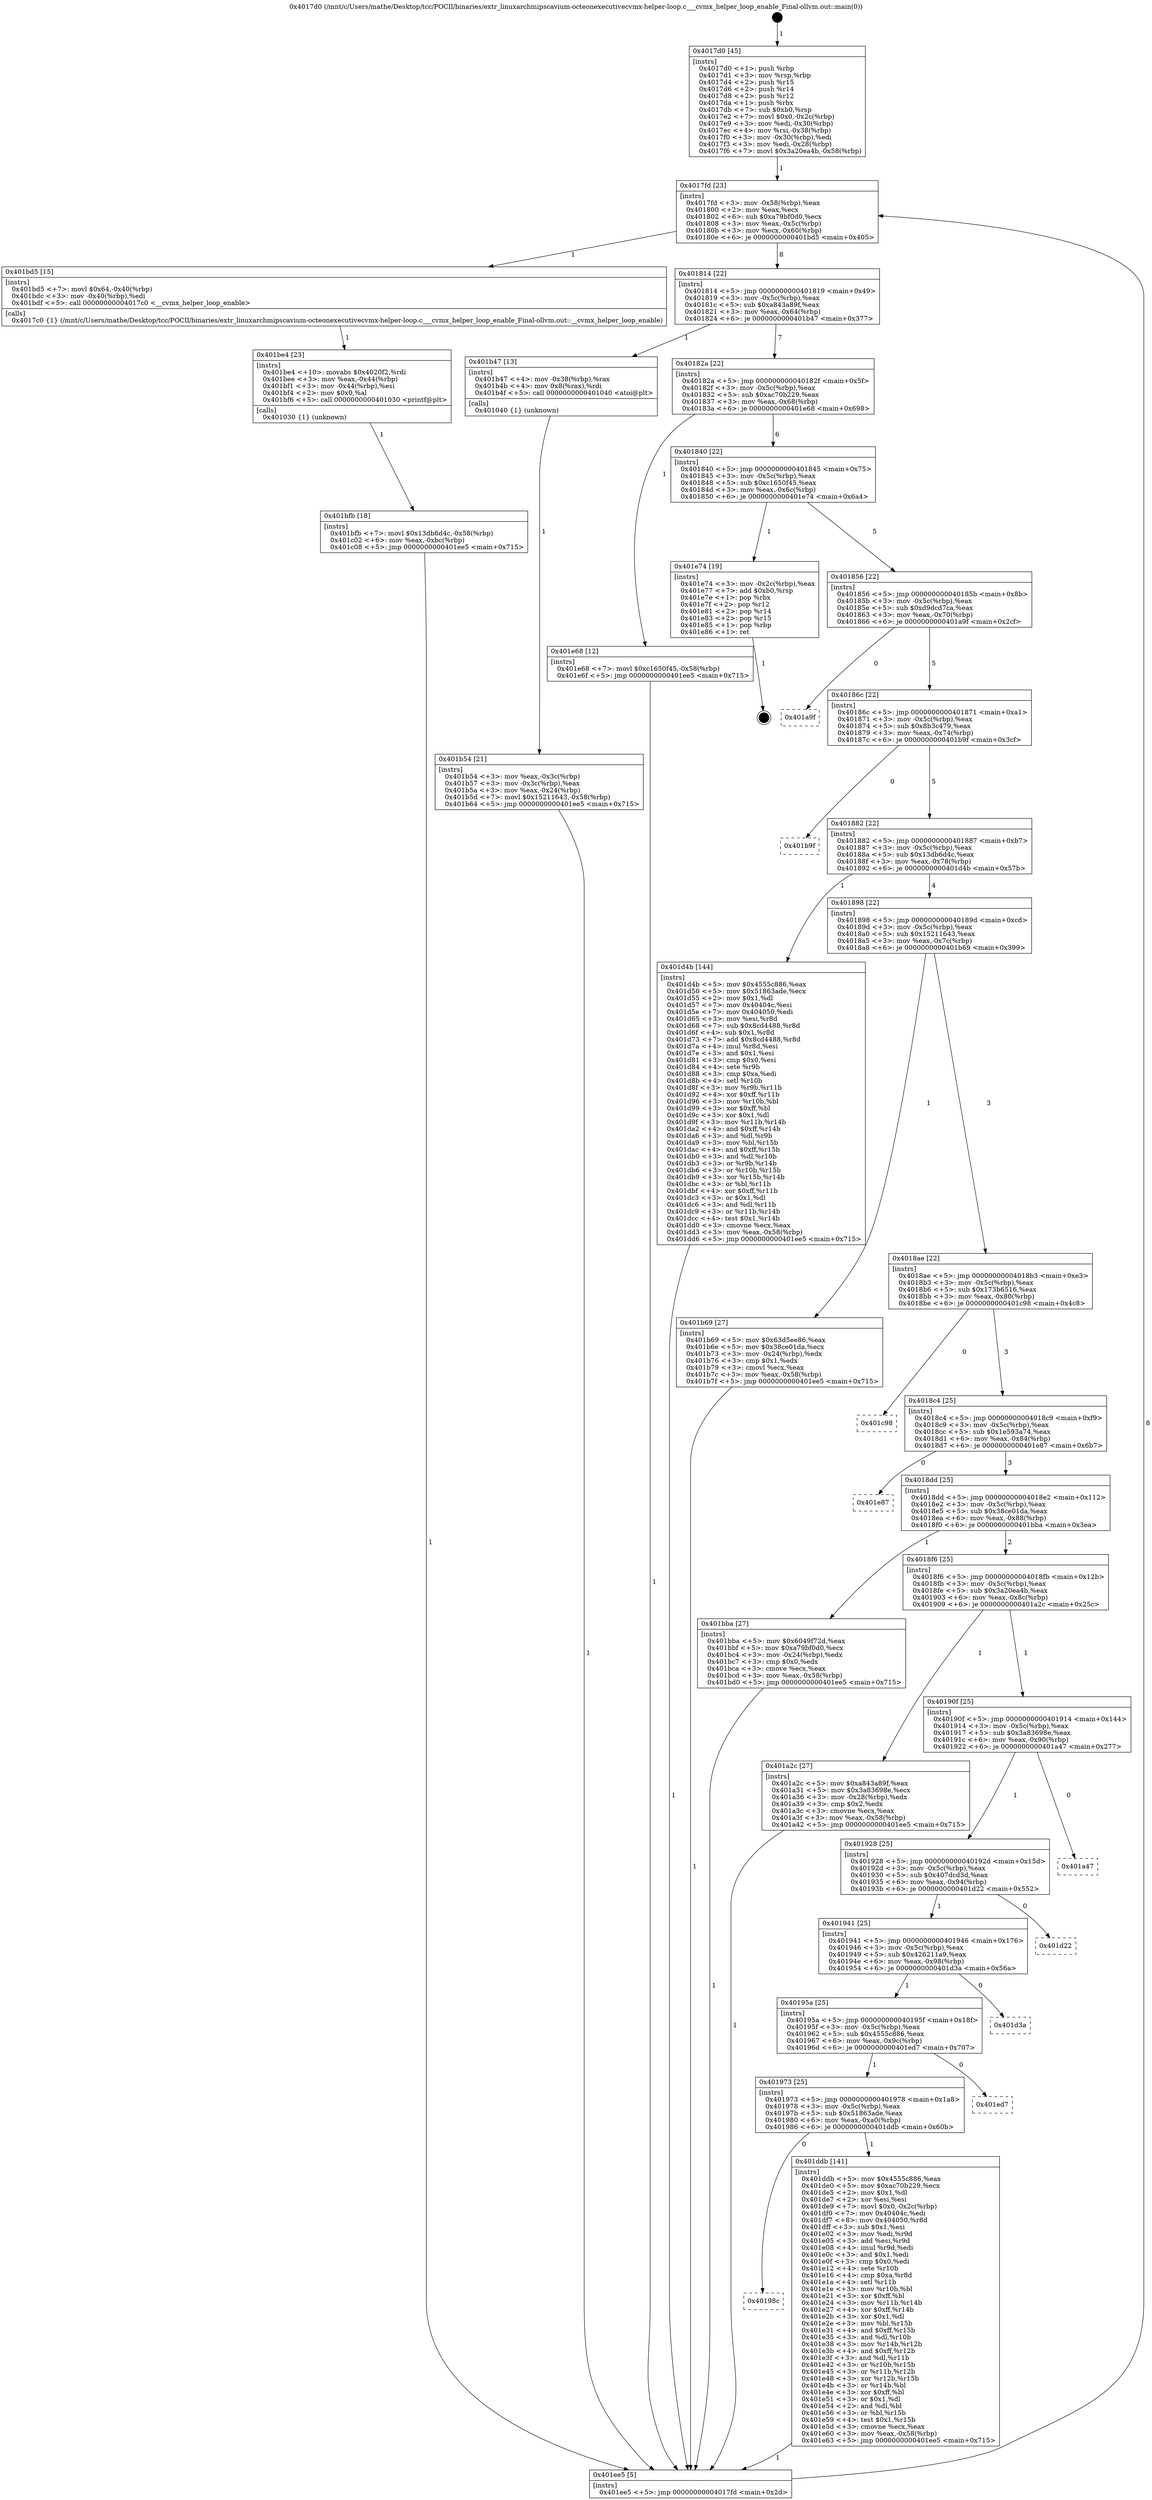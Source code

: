 digraph "0x4017d0" {
  label = "0x4017d0 (/mnt/c/Users/mathe/Desktop/tcc/POCII/binaries/extr_linuxarchmipscavium-octeonexecutivecvmx-helper-loop.c___cvmx_helper_loop_enable_Final-ollvm.out::main(0))"
  labelloc = "t"
  node[shape=record]

  Entry [label="",width=0.3,height=0.3,shape=circle,fillcolor=black,style=filled]
  "0x4017fd" [label="{
     0x4017fd [23]\l
     | [instrs]\l
     &nbsp;&nbsp;0x4017fd \<+3\>: mov -0x58(%rbp),%eax\l
     &nbsp;&nbsp;0x401800 \<+2\>: mov %eax,%ecx\l
     &nbsp;&nbsp;0x401802 \<+6\>: sub $0xa79bf0d0,%ecx\l
     &nbsp;&nbsp;0x401808 \<+3\>: mov %eax,-0x5c(%rbp)\l
     &nbsp;&nbsp;0x40180b \<+3\>: mov %ecx,-0x60(%rbp)\l
     &nbsp;&nbsp;0x40180e \<+6\>: je 0000000000401bd5 \<main+0x405\>\l
  }"]
  "0x401bd5" [label="{
     0x401bd5 [15]\l
     | [instrs]\l
     &nbsp;&nbsp;0x401bd5 \<+7\>: movl $0x64,-0x40(%rbp)\l
     &nbsp;&nbsp;0x401bdc \<+3\>: mov -0x40(%rbp),%edi\l
     &nbsp;&nbsp;0x401bdf \<+5\>: call 00000000004017c0 \<__cvmx_helper_loop_enable\>\l
     | [calls]\l
     &nbsp;&nbsp;0x4017c0 \{1\} (/mnt/c/Users/mathe/Desktop/tcc/POCII/binaries/extr_linuxarchmipscavium-octeonexecutivecvmx-helper-loop.c___cvmx_helper_loop_enable_Final-ollvm.out::__cvmx_helper_loop_enable)\l
  }"]
  "0x401814" [label="{
     0x401814 [22]\l
     | [instrs]\l
     &nbsp;&nbsp;0x401814 \<+5\>: jmp 0000000000401819 \<main+0x49\>\l
     &nbsp;&nbsp;0x401819 \<+3\>: mov -0x5c(%rbp),%eax\l
     &nbsp;&nbsp;0x40181c \<+5\>: sub $0xa843a89f,%eax\l
     &nbsp;&nbsp;0x401821 \<+3\>: mov %eax,-0x64(%rbp)\l
     &nbsp;&nbsp;0x401824 \<+6\>: je 0000000000401b47 \<main+0x377\>\l
  }"]
  Exit [label="",width=0.3,height=0.3,shape=circle,fillcolor=black,style=filled,peripheries=2]
  "0x401b47" [label="{
     0x401b47 [13]\l
     | [instrs]\l
     &nbsp;&nbsp;0x401b47 \<+4\>: mov -0x38(%rbp),%rax\l
     &nbsp;&nbsp;0x401b4b \<+4\>: mov 0x8(%rax),%rdi\l
     &nbsp;&nbsp;0x401b4f \<+5\>: call 0000000000401040 \<atoi@plt\>\l
     | [calls]\l
     &nbsp;&nbsp;0x401040 \{1\} (unknown)\l
  }"]
  "0x40182a" [label="{
     0x40182a [22]\l
     | [instrs]\l
     &nbsp;&nbsp;0x40182a \<+5\>: jmp 000000000040182f \<main+0x5f\>\l
     &nbsp;&nbsp;0x40182f \<+3\>: mov -0x5c(%rbp),%eax\l
     &nbsp;&nbsp;0x401832 \<+5\>: sub $0xac70b229,%eax\l
     &nbsp;&nbsp;0x401837 \<+3\>: mov %eax,-0x68(%rbp)\l
     &nbsp;&nbsp;0x40183a \<+6\>: je 0000000000401e68 \<main+0x698\>\l
  }"]
  "0x40198c" [label="{
     0x40198c\l
  }", style=dashed]
  "0x401e68" [label="{
     0x401e68 [12]\l
     | [instrs]\l
     &nbsp;&nbsp;0x401e68 \<+7\>: movl $0xc1650f45,-0x58(%rbp)\l
     &nbsp;&nbsp;0x401e6f \<+5\>: jmp 0000000000401ee5 \<main+0x715\>\l
  }"]
  "0x401840" [label="{
     0x401840 [22]\l
     | [instrs]\l
     &nbsp;&nbsp;0x401840 \<+5\>: jmp 0000000000401845 \<main+0x75\>\l
     &nbsp;&nbsp;0x401845 \<+3\>: mov -0x5c(%rbp),%eax\l
     &nbsp;&nbsp;0x401848 \<+5\>: sub $0xc1650f45,%eax\l
     &nbsp;&nbsp;0x40184d \<+3\>: mov %eax,-0x6c(%rbp)\l
     &nbsp;&nbsp;0x401850 \<+6\>: je 0000000000401e74 \<main+0x6a4\>\l
  }"]
  "0x401ddb" [label="{
     0x401ddb [141]\l
     | [instrs]\l
     &nbsp;&nbsp;0x401ddb \<+5\>: mov $0x4555c886,%eax\l
     &nbsp;&nbsp;0x401de0 \<+5\>: mov $0xac70b229,%ecx\l
     &nbsp;&nbsp;0x401de5 \<+2\>: mov $0x1,%dl\l
     &nbsp;&nbsp;0x401de7 \<+2\>: xor %esi,%esi\l
     &nbsp;&nbsp;0x401de9 \<+7\>: movl $0x0,-0x2c(%rbp)\l
     &nbsp;&nbsp;0x401df0 \<+7\>: mov 0x40404c,%edi\l
     &nbsp;&nbsp;0x401df7 \<+8\>: mov 0x404050,%r8d\l
     &nbsp;&nbsp;0x401dff \<+3\>: sub $0x1,%esi\l
     &nbsp;&nbsp;0x401e02 \<+3\>: mov %edi,%r9d\l
     &nbsp;&nbsp;0x401e05 \<+3\>: add %esi,%r9d\l
     &nbsp;&nbsp;0x401e08 \<+4\>: imul %r9d,%edi\l
     &nbsp;&nbsp;0x401e0c \<+3\>: and $0x1,%edi\l
     &nbsp;&nbsp;0x401e0f \<+3\>: cmp $0x0,%edi\l
     &nbsp;&nbsp;0x401e12 \<+4\>: sete %r10b\l
     &nbsp;&nbsp;0x401e16 \<+4\>: cmp $0xa,%r8d\l
     &nbsp;&nbsp;0x401e1a \<+4\>: setl %r11b\l
     &nbsp;&nbsp;0x401e1e \<+3\>: mov %r10b,%bl\l
     &nbsp;&nbsp;0x401e21 \<+3\>: xor $0xff,%bl\l
     &nbsp;&nbsp;0x401e24 \<+3\>: mov %r11b,%r14b\l
     &nbsp;&nbsp;0x401e27 \<+4\>: xor $0xff,%r14b\l
     &nbsp;&nbsp;0x401e2b \<+3\>: xor $0x1,%dl\l
     &nbsp;&nbsp;0x401e2e \<+3\>: mov %bl,%r15b\l
     &nbsp;&nbsp;0x401e31 \<+4\>: and $0xff,%r15b\l
     &nbsp;&nbsp;0x401e35 \<+3\>: and %dl,%r10b\l
     &nbsp;&nbsp;0x401e38 \<+3\>: mov %r14b,%r12b\l
     &nbsp;&nbsp;0x401e3b \<+4\>: and $0xff,%r12b\l
     &nbsp;&nbsp;0x401e3f \<+3\>: and %dl,%r11b\l
     &nbsp;&nbsp;0x401e42 \<+3\>: or %r10b,%r15b\l
     &nbsp;&nbsp;0x401e45 \<+3\>: or %r11b,%r12b\l
     &nbsp;&nbsp;0x401e48 \<+3\>: xor %r12b,%r15b\l
     &nbsp;&nbsp;0x401e4b \<+3\>: or %r14b,%bl\l
     &nbsp;&nbsp;0x401e4e \<+3\>: xor $0xff,%bl\l
     &nbsp;&nbsp;0x401e51 \<+3\>: or $0x1,%dl\l
     &nbsp;&nbsp;0x401e54 \<+2\>: and %dl,%bl\l
     &nbsp;&nbsp;0x401e56 \<+3\>: or %bl,%r15b\l
     &nbsp;&nbsp;0x401e59 \<+4\>: test $0x1,%r15b\l
     &nbsp;&nbsp;0x401e5d \<+3\>: cmovne %ecx,%eax\l
     &nbsp;&nbsp;0x401e60 \<+3\>: mov %eax,-0x58(%rbp)\l
     &nbsp;&nbsp;0x401e63 \<+5\>: jmp 0000000000401ee5 \<main+0x715\>\l
  }"]
  "0x401e74" [label="{
     0x401e74 [19]\l
     | [instrs]\l
     &nbsp;&nbsp;0x401e74 \<+3\>: mov -0x2c(%rbp),%eax\l
     &nbsp;&nbsp;0x401e77 \<+7\>: add $0xb0,%rsp\l
     &nbsp;&nbsp;0x401e7e \<+1\>: pop %rbx\l
     &nbsp;&nbsp;0x401e7f \<+2\>: pop %r12\l
     &nbsp;&nbsp;0x401e81 \<+2\>: pop %r14\l
     &nbsp;&nbsp;0x401e83 \<+2\>: pop %r15\l
     &nbsp;&nbsp;0x401e85 \<+1\>: pop %rbp\l
     &nbsp;&nbsp;0x401e86 \<+1\>: ret\l
  }"]
  "0x401856" [label="{
     0x401856 [22]\l
     | [instrs]\l
     &nbsp;&nbsp;0x401856 \<+5\>: jmp 000000000040185b \<main+0x8b\>\l
     &nbsp;&nbsp;0x40185b \<+3\>: mov -0x5c(%rbp),%eax\l
     &nbsp;&nbsp;0x40185e \<+5\>: sub $0xd9dcd7ca,%eax\l
     &nbsp;&nbsp;0x401863 \<+3\>: mov %eax,-0x70(%rbp)\l
     &nbsp;&nbsp;0x401866 \<+6\>: je 0000000000401a9f \<main+0x2cf\>\l
  }"]
  "0x401973" [label="{
     0x401973 [25]\l
     | [instrs]\l
     &nbsp;&nbsp;0x401973 \<+5\>: jmp 0000000000401978 \<main+0x1a8\>\l
     &nbsp;&nbsp;0x401978 \<+3\>: mov -0x5c(%rbp),%eax\l
     &nbsp;&nbsp;0x40197b \<+5\>: sub $0x51863ade,%eax\l
     &nbsp;&nbsp;0x401980 \<+6\>: mov %eax,-0xa0(%rbp)\l
     &nbsp;&nbsp;0x401986 \<+6\>: je 0000000000401ddb \<main+0x60b\>\l
  }"]
  "0x401a9f" [label="{
     0x401a9f\l
  }", style=dashed]
  "0x40186c" [label="{
     0x40186c [22]\l
     | [instrs]\l
     &nbsp;&nbsp;0x40186c \<+5\>: jmp 0000000000401871 \<main+0xa1\>\l
     &nbsp;&nbsp;0x401871 \<+3\>: mov -0x5c(%rbp),%eax\l
     &nbsp;&nbsp;0x401874 \<+5\>: sub $0x8b3c479,%eax\l
     &nbsp;&nbsp;0x401879 \<+3\>: mov %eax,-0x74(%rbp)\l
     &nbsp;&nbsp;0x40187c \<+6\>: je 0000000000401b9f \<main+0x3cf\>\l
  }"]
  "0x401ed7" [label="{
     0x401ed7\l
  }", style=dashed]
  "0x401b9f" [label="{
     0x401b9f\l
  }", style=dashed]
  "0x401882" [label="{
     0x401882 [22]\l
     | [instrs]\l
     &nbsp;&nbsp;0x401882 \<+5\>: jmp 0000000000401887 \<main+0xb7\>\l
     &nbsp;&nbsp;0x401887 \<+3\>: mov -0x5c(%rbp),%eax\l
     &nbsp;&nbsp;0x40188a \<+5\>: sub $0x13db6d4c,%eax\l
     &nbsp;&nbsp;0x40188f \<+3\>: mov %eax,-0x78(%rbp)\l
     &nbsp;&nbsp;0x401892 \<+6\>: je 0000000000401d4b \<main+0x57b\>\l
  }"]
  "0x40195a" [label="{
     0x40195a [25]\l
     | [instrs]\l
     &nbsp;&nbsp;0x40195a \<+5\>: jmp 000000000040195f \<main+0x18f\>\l
     &nbsp;&nbsp;0x40195f \<+3\>: mov -0x5c(%rbp),%eax\l
     &nbsp;&nbsp;0x401962 \<+5\>: sub $0x4555c886,%eax\l
     &nbsp;&nbsp;0x401967 \<+6\>: mov %eax,-0x9c(%rbp)\l
     &nbsp;&nbsp;0x40196d \<+6\>: je 0000000000401ed7 \<main+0x707\>\l
  }"]
  "0x401d4b" [label="{
     0x401d4b [144]\l
     | [instrs]\l
     &nbsp;&nbsp;0x401d4b \<+5\>: mov $0x4555c886,%eax\l
     &nbsp;&nbsp;0x401d50 \<+5\>: mov $0x51863ade,%ecx\l
     &nbsp;&nbsp;0x401d55 \<+2\>: mov $0x1,%dl\l
     &nbsp;&nbsp;0x401d57 \<+7\>: mov 0x40404c,%esi\l
     &nbsp;&nbsp;0x401d5e \<+7\>: mov 0x404050,%edi\l
     &nbsp;&nbsp;0x401d65 \<+3\>: mov %esi,%r8d\l
     &nbsp;&nbsp;0x401d68 \<+7\>: sub $0x8cd4488,%r8d\l
     &nbsp;&nbsp;0x401d6f \<+4\>: sub $0x1,%r8d\l
     &nbsp;&nbsp;0x401d73 \<+7\>: add $0x8cd4488,%r8d\l
     &nbsp;&nbsp;0x401d7a \<+4\>: imul %r8d,%esi\l
     &nbsp;&nbsp;0x401d7e \<+3\>: and $0x1,%esi\l
     &nbsp;&nbsp;0x401d81 \<+3\>: cmp $0x0,%esi\l
     &nbsp;&nbsp;0x401d84 \<+4\>: sete %r9b\l
     &nbsp;&nbsp;0x401d88 \<+3\>: cmp $0xa,%edi\l
     &nbsp;&nbsp;0x401d8b \<+4\>: setl %r10b\l
     &nbsp;&nbsp;0x401d8f \<+3\>: mov %r9b,%r11b\l
     &nbsp;&nbsp;0x401d92 \<+4\>: xor $0xff,%r11b\l
     &nbsp;&nbsp;0x401d96 \<+3\>: mov %r10b,%bl\l
     &nbsp;&nbsp;0x401d99 \<+3\>: xor $0xff,%bl\l
     &nbsp;&nbsp;0x401d9c \<+3\>: xor $0x1,%dl\l
     &nbsp;&nbsp;0x401d9f \<+3\>: mov %r11b,%r14b\l
     &nbsp;&nbsp;0x401da2 \<+4\>: and $0xff,%r14b\l
     &nbsp;&nbsp;0x401da6 \<+3\>: and %dl,%r9b\l
     &nbsp;&nbsp;0x401da9 \<+3\>: mov %bl,%r15b\l
     &nbsp;&nbsp;0x401dac \<+4\>: and $0xff,%r15b\l
     &nbsp;&nbsp;0x401db0 \<+3\>: and %dl,%r10b\l
     &nbsp;&nbsp;0x401db3 \<+3\>: or %r9b,%r14b\l
     &nbsp;&nbsp;0x401db6 \<+3\>: or %r10b,%r15b\l
     &nbsp;&nbsp;0x401db9 \<+3\>: xor %r15b,%r14b\l
     &nbsp;&nbsp;0x401dbc \<+3\>: or %bl,%r11b\l
     &nbsp;&nbsp;0x401dbf \<+4\>: xor $0xff,%r11b\l
     &nbsp;&nbsp;0x401dc3 \<+3\>: or $0x1,%dl\l
     &nbsp;&nbsp;0x401dc6 \<+3\>: and %dl,%r11b\l
     &nbsp;&nbsp;0x401dc9 \<+3\>: or %r11b,%r14b\l
     &nbsp;&nbsp;0x401dcc \<+4\>: test $0x1,%r14b\l
     &nbsp;&nbsp;0x401dd0 \<+3\>: cmovne %ecx,%eax\l
     &nbsp;&nbsp;0x401dd3 \<+3\>: mov %eax,-0x58(%rbp)\l
     &nbsp;&nbsp;0x401dd6 \<+5\>: jmp 0000000000401ee5 \<main+0x715\>\l
  }"]
  "0x401898" [label="{
     0x401898 [22]\l
     | [instrs]\l
     &nbsp;&nbsp;0x401898 \<+5\>: jmp 000000000040189d \<main+0xcd\>\l
     &nbsp;&nbsp;0x40189d \<+3\>: mov -0x5c(%rbp),%eax\l
     &nbsp;&nbsp;0x4018a0 \<+5\>: sub $0x15211643,%eax\l
     &nbsp;&nbsp;0x4018a5 \<+3\>: mov %eax,-0x7c(%rbp)\l
     &nbsp;&nbsp;0x4018a8 \<+6\>: je 0000000000401b69 \<main+0x399\>\l
  }"]
  "0x401d3a" [label="{
     0x401d3a\l
  }", style=dashed]
  "0x401b69" [label="{
     0x401b69 [27]\l
     | [instrs]\l
     &nbsp;&nbsp;0x401b69 \<+5\>: mov $0x63d5ee86,%eax\l
     &nbsp;&nbsp;0x401b6e \<+5\>: mov $0x38ce01da,%ecx\l
     &nbsp;&nbsp;0x401b73 \<+3\>: mov -0x24(%rbp),%edx\l
     &nbsp;&nbsp;0x401b76 \<+3\>: cmp $0x1,%edx\l
     &nbsp;&nbsp;0x401b79 \<+3\>: cmovl %ecx,%eax\l
     &nbsp;&nbsp;0x401b7c \<+3\>: mov %eax,-0x58(%rbp)\l
     &nbsp;&nbsp;0x401b7f \<+5\>: jmp 0000000000401ee5 \<main+0x715\>\l
  }"]
  "0x4018ae" [label="{
     0x4018ae [22]\l
     | [instrs]\l
     &nbsp;&nbsp;0x4018ae \<+5\>: jmp 00000000004018b3 \<main+0xe3\>\l
     &nbsp;&nbsp;0x4018b3 \<+3\>: mov -0x5c(%rbp),%eax\l
     &nbsp;&nbsp;0x4018b6 \<+5\>: sub $0x173b6516,%eax\l
     &nbsp;&nbsp;0x4018bb \<+3\>: mov %eax,-0x80(%rbp)\l
     &nbsp;&nbsp;0x4018be \<+6\>: je 0000000000401c98 \<main+0x4c8\>\l
  }"]
  "0x401941" [label="{
     0x401941 [25]\l
     | [instrs]\l
     &nbsp;&nbsp;0x401941 \<+5\>: jmp 0000000000401946 \<main+0x176\>\l
     &nbsp;&nbsp;0x401946 \<+3\>: mov -0x5c(%rbp),%eax\l
     &nbsp;&nbsp;0x401949 \<+5\>: sub $0x426211a9,%eax\l
     &nbsp;&nbsp;0x40194e \<+6\>: mov %eax,-0x98(%rbp)\l
     &nbsp;&nbsp;0x401954 \<+6\>: je 0000000000401d3a \<main+0x56a\>\l
  }"]
  "0x401c98" [label="{
     0x401c98\l
  }", style=dashed]
  "0x4018c4" [label="{
     0x4018c4 [25]\l
     | [instrs]\l
     &nbsp;&nbsp;0x4018c4 \<+5\>: jmp 00000000004018c9 \<main+0xf9\>\l
     &nbsp;&nbsp;0x4018c9 \<+3\>: mov -0x5c(%rbp),%eax\l
     &nbsp;&nbsp;0x4018cc \<+5\>: sub $0x1e593a74,%eax\l
     &nbsp;&nbsp;0x4018d1 \<+6\>: mov %eax,-0x84(%rbp)\l
     &nbsp;&nbsp;0x4018d7 \<+6\>: je 0000000000401e87 \<main+0x6b7\>\l
  }"]
  "0x401d22" [label="{
     0x401d22\l
  }", style=dashed]
  "0x401e87" [label="{
     0x401e87\l
  }", style=dashed]
  "0x4018dd" [label="{
     0x4018dd [25]\l
     | [instrs]\l
     &nbsp;&nbsp;0x4018dd \<+5\>: jmp 00000000004018e2 \<main+0x112\>\l
     &nbsp;&nbsp;0x4018e2 \<+3\>: mov -0x5c(%rbp),%eax\l
     &nbsp;&nbsp;0x4018e5 \<+5\>: sub $0x38ce01da,%eax\l
     &nbsp;&nbsp;0x4018ea \<+6\>: mov %eax,-0x88(%rbp)\l
     &nbsp;&nbsp;0x4018f0 \<+6\>: je 0000000000401bba \<main+0x3ea\>\l
  }"]
  "0x401928" [label="{
     0x401928 [25]\l
     | [instrs]\l
     &nbsp;&nbsp;0x401928 \<+5\>: jmp 000000000040192d \<main+0x15d\>\l
     &nbsp;&nbsp;0x40192d \<+3\>: mov -0x5c(%rbp),%eax\l
     &nbsp;&nbsp;0x401930 \<+5\>: sub $0x407dcd3d,%eax\l
     &nbsp;&nbsp;0x401935 \<+6\>: mov %eax,-0x94(%rbp)\l
     &nbsp;&nbsp;0x40193b \<+6\>: je 0000000000401d22 \<main+0x552\>\l
  }"]
  "0x401bba" [label="{
     0x401bba [27]\l
     | [instrs]\l
     &nbsp;&nbsp;0x401bba \<+5\>: mov $0x6049f72d,%eax\l
     &nbsp;&nbsp;0x401bbf \<+5\>: mov $0xa79bf0d0,%ecx\l
     &nbsp;&nbsp;0x401bc4 \<+3\>: mov -0x24(%rbp),%edx\l
     &nbsp;&nbsp;0x401bc7 \<+3\>: cmp $0x0,%edx\l
     &nbsp;&nbsp;0x401bca \<+3\>: cmove %ecx,%eax\l
     &nbsp;&nbsp;0x401bcd \<+3\>: mov %eax,-0x58(%rbp)\l
     &nbsp;&nbsp;0x401bd0 \<+5\>: jmp 0000000000401ee5 \<main+0x715\>\l
  }"]
  "0x4018f6" [label="{
     0x4018f6 [25]\l
     | [instrs]\l
     &nbsp;&nbsp;0x4018f6 \<+5\>: jmp 00000000004018fb \<main+0x12b\>\l
     &nbsp;&nbsp;0x4018fb \<+3\>: mov -0x5c(%rbp),%eax\l
     &nbsp;&nbsp;0x4018fe \<+5\>: sub $0x3a20ea4b,%eax\l
     &nbsp;&nbsp;0x401903 \<+6\>: mov %eax,-0x8c(%rbp)\l
     &nbsp;&nbsp;0x401909 \<+6\>: je 0000000000401a2c \<main+0x25c\>\l
  }"]
  "0x401a47" [label="{
     0x401a47\l
  }", style=dashed]
  "0x401a2c" [label="{
     0x401a2c [27]\l
     | [instrs]\l
     &nbsp;&nbsp;0x401a2c \<+5\>: mov $0xa843a89f,%eax\l
     &nbsp;&nbsp;0x401a31 \<+5\>: mov $0x3a83698e,%ecx\l
     &nbsp;&nbsp;0x401a36 \<+3\>: mov -0x28(%rbp),%edx\l
     &nbsp;&nbsp;0x401a39 \<+3\>: cmp $0x2,%edx\l
     &nbsp;&nbsp;0x401a3c \<+3\>: cmovne %ecx,%eax\l
     &nbsp;&nbsp;0x401a3f \<+3\>: mov %eax,-0x58(%rbp)\l
     &nbsp;&nbsp;0x401a42 \<+5\>: jmp 0000000000401ee5 \<main+0x715\>\l
  }"]
  "0x40190f" [label="{
     0x40190f [25]\l
     | [instrs]\l
     &nbsp;&nbsp;0x40190f \<+5\>: jmp 0000000000401914 \<main+0x144\>\l
     &nbsp;&nbsp;0x401914 \<+3\>: mov -0x5c(%rbp),%eax\l
     &nbsp;&nbsp;0x401917 \<+5\>: sub $0x3a83698e,%eax\l
     &nbsp;&nbsp;0x40191c \<+6\>: mov %eax,-0x90(%rbp)\l
     &nbsp;&nbsp;0x401922 \<+6\>: je 0000000000401a47 \<main+0x277\>\l
  }"]
  "0x401ee5" [label="{
     0x401ee5 [5]\l
     | [instrs]\l
     &nbsp;&nbsp;0x401ee5 \<+5\>: jmp 00000000004017fd \<main+0x2d\>\l
  }"]
  "0x4017d0" [label="{
     0x4017d0 [45]\l
     | [instrs]\l
     &nbsp;&nbsp;0x4017d0 \<+1\>: push %rbp\l
     &nbsp;&nbsp;0x4017d1 \<+3\>: mov %rsp,%rbp\l
     &nbsp;&nbsp;0x4017d4 \<+2\>: push %r15\l
     &nbsp;&nbsp;0x4017d6 \<+2\>: push %r14\l
     &nbsp;&nbsp;0x4017d8 \<+2\>: push %r12\l
     &nbsp;&nbsp;0x4017da \<+1\>: push %rbx\l
     &nbsp;&nbsp;0x4017db \<+7\>: sub $0xb0,%rsp\l
     &nbsp;&nbsp;0x4017e2 \<+7\>: movl $0x0,-0x2c(%rbp)\l
     &nbsp;&nbsp;0x4017e9 \<+3\>: mov %edi,-0x30(%rbp)\l
     &nbsp;&nbsp;0x4017ec \<+4\>: mov %rsi,-0x38(%rbp)\l
     &nbsp;&nbsp;0x4017f0 \<+3\>: mov -0x30(%rbp),%edi\l
     &nbsp;&nbsp;0x4017f3 \<+3\>: mov %edi,-0x28(%rbp)\l
     &nbsp;&nbsp;0x4017f6 \<+7\>: movl $0x3a20ea4b,-0x58(%rbp)\l
  }"]
  "0x401b54" [label="{
     0x401b54 [21]\l
     | [instrs]\l
     &nbsp;&nbsp;0x401b54 \<+3\>: mov %eax,-0x3c(%rbp)\l
     &nbsp;&nbsp;0x401b57 \<+3\>: mov -0x3c(%rbp),%eax\l
     &nbsp;&nbsp;0x401b5a \<+3\>: mov %eax,-0x24(%rbp)\l
     &nbsp;&nbsp;0x401b5d \<+7\>: movl $0x15211643,-0x58(%rbp)\l
     &nbsp;&nbsp;0x401b64 \<+5\>: jmp 0000000000401ee5 \<main+0x715\>\l
  }"]
  "0x401be4" [label="{
     0x401be4 [23]\l
     | [instrs]\l
     &nbsp;&nbsp;0x401be4 \<+10\>: movabs $0x4020f2,%rdi\l
     &nbsp;&nbsp;0x401bee \<+3\>: mov %eax,-0x44(%rbp)\l
     &nbsp;&nbsp;0x401bf1 \<+3\>: mov -0x44(%rbp),%esi\l
     &nbsp;&nbsp;0x401bf4 \<+2\>: mov $0x0,%al\l
     &nbsp;&nbsp;0x401bf6 \<+5\>: call 0000000000401030 \<printf@plt\>\l
     | [calls]\l
     &nbsp;&nbsp;0x401030 \{1\} (unknown)\l
  }"]
  "0x401bfb" [label="{
     0x401bfb [18]\l
     | [instrs]\l
     &nbsp;&nbsp;0x401bfb \<+7\>: movl $0x13db6d4c,-0x58(%rbp)\l
     &nbsp;&nbsp;0x401c02 \<+6\>: mov %eax,-0xbc(%rbp)\l
     &nbsp;&nbsp;0x401c08 \<+5\>: jmp 0000000000401ee5 \<main+0x715\>\l
  }"]
  Entry -> "0x4017d0" [label=" 1"]
  "0x4017fd" -> "0x401bd5" [label=" 1"]
  "0x4017fd" -> "0x401814" [label=" 8"]
  "0x401e74" -> Exit [label=" 1"]
  "0x401814" -> "0x401b47" [label=" 1"]
  "0x401814" -> "0x40182a" [label=" 7"]
  "0x401e68" -> "0x401ee5" [label=" 1"]
  "0x40182a" -> "0x401e68" [label=" 1"]
  "0x40182a" -> "0x401840" [label=" 6"]
  "0x401ddb" -> "0x401ee5" [label=" 1"]
  "0x401840" -> "0x401e74" [label=" 1"]
  "0x401840" -> "0x401856" [label=" 5"]
  "0x401973" -> "0x40198c" [label=" 0"]
  "0x401856" -> "0x401a9f" [label=" 0"]
  "0x401856" -> "0x40186c" [label=" 5"]
  "0x401973" -> "0x401ddb" [label=" 1"]
  "0x40186c" -> "0x401b9f" [label=" 0"]
  "0x40186c" -> "0x401882" [label=" 5"]
  "0x40195a" -> "0x401973" [label=" 1"]
  "0x401882" -> "0x401d4b" [label=" 1"]
  "0x401882" -> "0x401898" [label=" 4"]
  "0x40195a" -> "0x401ed7" [label=" 0"]
  "0x401898" -> "0x401b69" [label=" 1"]
  "0x401898" -> "0x4018ae" [label=" 3"]
  "0x401941" -> "0x40195a" [label=" 1"]
  "0x4018ae" -> "0x401c98" [label=" 0"]
  "0x4018ae" -> "0x4018c4" [label=" 3"]
  "0x401941" -> "0x401d3a" [label=" 0"]
  "0x4018c4" -> "0x401e87" [label=" 0"]
  "0x4018c4" -> "0x4018dd" [label=" 3"]
  "0x401928" -> "0x401941" [label=" 1"]
  "0x4018dd" -> "0x401bba" [label=" 1"]
  "0x4018dd" -> "0x4018f6" [label=" 2"]
  "0x401928" -> "0x401d22" [label=" 0"]
  "0x4018f6" -> "0x401a2c" [label=" 1"]
  "0x4018f6" -> "0x40190f" [label=" 1"]
  "0x401a2c" -> "0x401ee5" [label=" 1"]
  "0x4017d0" -> "0x4017fd" [label=" 1"]
  "0x401ee5" -> "0x4017fd" [label=" 8"]
  "0x401b47" -> "0x401b54" [label=" 1"]
  "0x401b54" -> "0x401ee5" [label=" 1"]
  "0x401b69" -> "0x401ee5" [label=" 1"]
  "0x401bba" -> "0x401ee5" [label=" 1"]
  "0x401bd5" -> "0x401be4" [label=" 1"]
  "0x401be4" -> "0x401bfb" [label=" 1"]
  "0x401bfb" -> "0x401ee5" [label=" 1"]
  "0x401d4b" -> "0x401ee5" [label=" 1"]
  "0x40190f" -> "0x401928" [label=" 1"]
  "0x40190f" -> "0x401a47" [label=" 0"]
}
